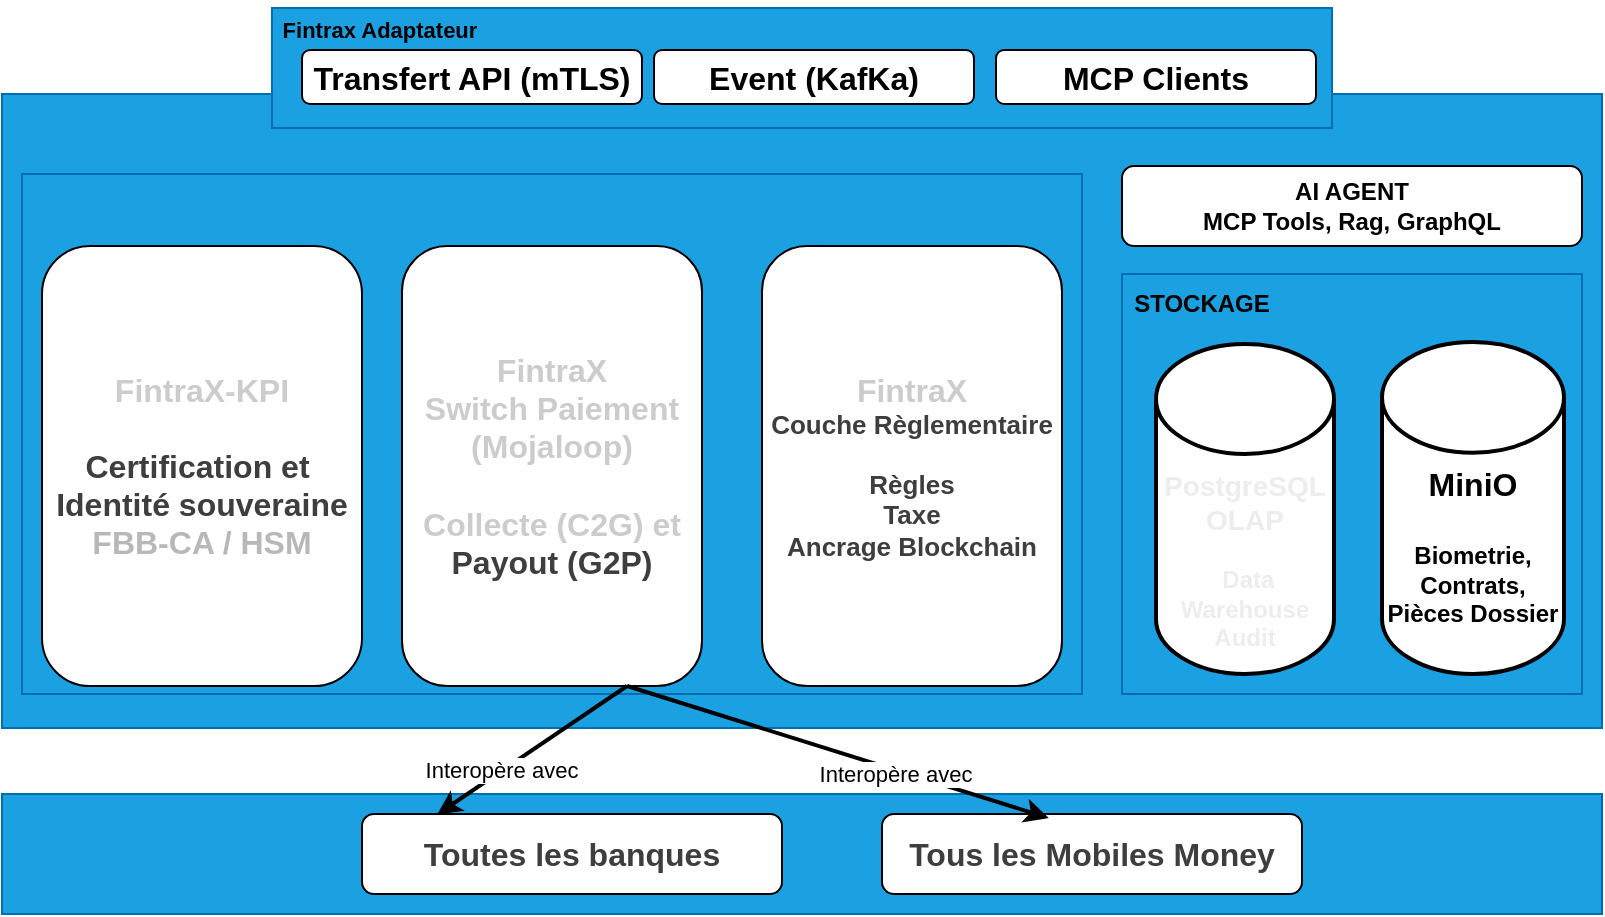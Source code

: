 <mxfile version="28.2.8">
  <diagram name="Page-1" id="pd06vX8_QuLK6uD4RIAm">
    <mxGraphModel dx="1158" dy="692" grid="1" gridSize="10" guides="1" tooltips="1" connect="1" arrows="1" fold="1" page="1" pageScale="1" pageWidth="827" pageHeight="1169" background="light-dark(#FFFFFF,#FFFFFF)" math="0" shadow="0">
      <root>
        <mxCell id="0" />
        <mxCell id="1" parent="0" />
        <mxCell id="qGJKDMODFNkzlP_5_Htt-1" value="" style="rounded=0;whiteSpace=wrap;html=1;fillColor=light-dark(#1BA1E2,#FFF2CC);fontColor=#ffffff;strokeColor=#006EAF;" parent="1" vertex="1">
          <mxGeometry x="10" y="740" width="800" height="317" as="geometry" />
        </mxCell>
        <mxCell id="qGJKDMODFNkzlP_5_Htt-2" value="" style="rounded=0;whiteSpace=wrap;html=1;fillColor=light-dark(#1BA1E2,#FFF2CC);fontColor=#ffffff;strokeColor=#006EAF;" parent="1" vertex="1">
          <mxGeometry x="10" y="1090" width="800" height="60" as="geometry" />
        </mxCell>
        <mxCell id="qGJKDMODFNkzlP_5_Htt-3" value="" style="rounded=0;whiteSpace=wrap;html=1;fillColor=light-dark(#1BA1E2,#FFE599);fontColor=#ffffff;strokeColor=#006EAF;" parent="1" vertex="1">
          <mxGeometry x="20" y="780" width="530" height="260" as="geometry" />
        </mxCell>
        <mxCell id="qGJKDMODFNkzlP_5_Htt-4" value="" style="rounded=0;whiteSpace=wrap;html=1;fillColor=light-dark(#1BA1E2,#FFE599);fontColor=#ffffff;strokeColor=#006EAF;" parent="1" vertex="1">
          <mxGeometry x="570" y="830" width="230" height="210" as="geometry" />
        </mxCell>
        <mxCell id="qGJKDMODFNkzlP_5_Htt-5" value="&lt;font style=&quot;color: light-dark(rgb(0, 0, 0), rgb(0, 0, 0));&quot;&gt;STOCKAGE&lt;/font&gt;" style="text;html=1;whiteSpace=wrap;strokeColor=none;fillColor=none;align=center;verticalAlign=middle;rounded=0;fontStyle=1" parent="1" vertex="1">
          <mxGeometry x="580" y="840" width="60" height="10" as="geometry" />
        </mxCell>
        <mxCell id="qGJKDMODFNkzlP_5_Htt-8" value="&lt;b&gt;&lt;font style=&quot;color: light-dark(rgb(0, 0, 0), rgb(16, 16, 16));&quot;&gt;AI AGENT&lt;br&gt;MCP Tools, Rag, GraphQL&lt;/font&gt;&lt;/b&gt;" style="rounded=1;whiteSpace=wrap;html=1;fillColor=light-dark(#FFFFFF,#FFD966);" parent="1" vertex="1">
          <mxGeometry x="570" y="776" width="230" height="40" as="geometry" />
        </mxCell>
        <mxCell id="qGJKDMODFNkzlP_5_Htt-10" value="&lt;font face=&quot;trebuchet ms, verdana, arial, sans-serif&quot; color=&quot;#cccccc&quot;&gt;&lt;span style=&quot;font-size: 16px; text-wrap-mode: nowrap;&quot;&gt;&lt;b&gt;FintraX&lt;/b&gt;&lt;/span&gt;&lt;/font&gt;&lt;div&gt;&lt;font face=&quot;trebuchet ms, verdana, arial, sans-serif&quot; color=&quot;#cccccc&quot;&gt;&lt;span style=&quot;font-size: 16px; text-wrap-mode: nowrap;&quot;&gt;&lt;b&gt;Switch Paiement&lt;/b&gt;&lt;/span&gt;&lt;/font&gt;&lt;/div&gt;&lt;div&gt;&lt;font face=&quot;trebuchet ms, verdana, arial, sans-serif&quot; color=&quot;#cccccc&quot;&gt;&lt;span style=&quot;font-size: 16px; text-wrap-mode: nowrap;&quot;&gt;&lt;b&gt;(Mojaloop)&lt;/b&gt;&lt;/span&gt;&lt;/font&gt;&lt;/div&gt;&lt;div&gt;&lt;font face=&quot;trebuchet ms, verdana, arial, sans-serif&quot; color=&quot;#cccccc&quot;&gt;&lt;span style=&quot;font-size: 16px; text-wrap-mode: nowrap;&quot;&gt;&lt;b&gt;&lt;br&gt;&lt;/b&gt;&lt;/span&gt;&lt;/font&gt;&lt;/div&gt;&lt;div&gt;&lt;font face=&quot;trebuchet ms, verdana, arial, sans-serif&quot; color=&quot;#cccccc&quot;&gt;&lt;span style=&quot;font-size: 16px; text-wrap-mode: nowrap;&quot;&gt;&lt;b&gt;Collecte (C2G) et&lt;/b&gt;&lt;/span&gt;&lt;/font&gt;&lt;/div&gt;&lt;div&gt;&lt;font face=&quot;trebuchet ms, verdana, arial, sans-serif&quot; color=&quot;#3e3e3e&quot;&gt;&lt;span style=&quot;font-size: 16px; text-wrap-mode: nowrap;&quot;&gt;&lt;b&gt;Payout (G2P)&lt;/b&gt;&lt;/span&gt;&lt;/font&gt;&lt;/div&gt;" style="rounded=1;whiteSpace=wrap;html=1;fillColor=light-dark(#FFFFFF,#FFD966);" parent="1" vertex="1">
          <mxGeometry x="210" y="816" width="150" height="220" as="geometry" />
        </mxCell>
        <mxCell id="qGJKDMODFNkzlP_5_Htt-11" value="&lt;font face=&quot;trebuchet ms, verdana, arial, sans-serif&quot; color=&quot;#cccccc&quot;&gt;&lt;span style=&quot;font-size: 16px; text-wrap-mode: nowrap;&quot;&gt;&lt;b&gt;FintraX&lt;/b&gt;&lt;/span&gt;&lt;/font&gt;&lt;div&gt;&lt;font style=&quot;&quot; face=&quot;trebuchet ms, verdana, arial, sans-serif&quot; color=&quot;#3e3e3e&quot;&gt;&lt;b style=&quot;font-size: 13px; text-wrap-mode: nowrap;&quot;&gt;Couche Règlementaire&lt;/b&gt;&lt;br&gt;&lt;br&gt;&lt;span style=&quot;font-size: 13px; text-wrap-mode: nowrap;&quot;&gt;&lt;b&gt;Règles&lt;/b&gt;&lt;/span&gt;&lt;/font&gt;&lt;/div&gt;&lt;div&gt;&lt;font style=&quot;&quot; face=&quot;trebuchet ms, verdana, arial, sans-serif&quot; color=&quot;#3e3e3e&quot;&gt;&lt;span style=&quot;font-size: 13px; text-wrap-mode: nowrap;&quot;&gt;&lt;b&gt;Taxe&lt;/b&gt;&lt;/span&gt;&lt;/font&gt;&lt;/div&gt;&lt;div&gt;&lt;font style=&quot;&quot; face=&quot;trebuchet ms, verdana, arial, sans-serif&quot; color=&quot;#3e3e3e&quot;&gt;&lt;span style=&quot;font-size: 13px; text-wrap-mode: nowrap;&quot;&gt;&lt;b&gt;Ancrage Blockchain&lt;/b&gt;&lt;/span&gt;&lt;/font&gt;&lt;/div&gt;" style="rounded=1;whiteSpace=wrap;html=1;fillColor=light-dark(#FFFFFF,#FFD966);" parent="1" vertex="1">
          <mxGeometry x="390" y="816" width="150" height="220" as="geometry" />
        </mxCell>
        <mxCell id="qGJKDMODFNkzlP_5_Htt-12" value="&lt;font face=&quot;trebuchet ms, verdana, arial, sans-serif&quot; color=&quot;#cccccc&quot;&gt;&lt;span style=&quot;font-size: 16px; text-wrap-mode: nowrap;&quot;&gt;&lt;b&gt;FintraX-KPI&lt;/b&gt;&lt;/span&gt;&lt;/font&gt;&lt;div&gt;&lt;font face=&quot;trebuchet ms, verdana, arial, sans-serif&quot; color=&quot;#3e3e3e&quot;&gt;&lt;span style=&quot;font-size: 16px; text-wrap-mode: nowrap;&quot;&gt;&lt;b&gt;&lt;br&gt;&lt;/b&gt;&lt;/span&gt;&lt;/font&gt;&lt;div&gt;&lt;font face=&quot;trebuchet ms, verdana, arial, sans-serif&quot; color=&quot;#3e3e3e&quot;&gt;&lt;span style=&quot;font-size: 16px; text-wrap-mode: nowrap;&quot;&gt;&lt;b&gt;Certification et&amp;nbsp;&lt;/b&gt;&lt;/span&gt;&lt;/font&gt;&lt;/div&gt;&lt;div&gt;&lt;font face=&quot;trebuchet ms, verdana, arial, sans-serif&quot; color=&quot;#3e3e3e&quot;&gt;&lt;span style=&quot;font-size: 16px; text-wrap-mode: nowrap;&quot;&gt;&lt;b&gt;Identité souveraine&lt;/b&gt;&lt;/span&gt;&lt;/font&gt;&lt;/div&gt;&lt;/div&gt;&lt;div&gt;&lt;font face=&quot;trebuchet ms, verdana, arial, sans-serif&quot;&gt;&lt;font color=&quot;#b8b8b8&quot;&gt;&lt;span style=&quot;font-size: 16px; text-wrap-mode: nowrap;&quot;&gt;&lt;b&gt;FBB-CA / HSM&lt;/b&gt;&lt;/span&gt;&lt;/font&gt;&lt;/font&gt;&lt;/div&gt;" style="rounded=1;whiteSpace=wrap;html=1;fillColor=light-dark(#FFFFFF,#FFD966);" parent="1" vertex="1">
          <mxGeometry x="30" y="816" width="160" height="220" as="geometry" />
        </mxCell>
        <mxCell id="h6MSf3RvYbGWdEoYm4mV-2" value="&lt;div&gt;&lt;font style=&quot;font-size: 14px;&quot;&gt;&lt;br&gt;&lt;/font&gt;&lt;/div&gt;&lt;div&gt;&lt;font style=&quot;font-size: 14px;&quot;&gt;&lt;br&gt;&lt;/font&gt;&lt;/div&gt;&lt;font style=&quot;font-size: 14px;&quot; color=&quot;#ededed&quot;&gt;&lt;b style=&quot;&quot;&gt;&lt;div&gt;&lt;font color=&quot;#ededed&quot;&gt;&lt;b style=&quot;&quot;&gt;&lt;br&gt;&lt;/b&gt;&lt;/font&gt;&lt;/div&gt;PostgreSQL&lt;/b&gt;&lt;/font&gt;&lt;div&gt;&lt;font style=&quot;font-size: 14px;&quot; color=&quot;#ededed&quot;&gt;&lt;b style=&quot;&quot;&gt;OLAP&lt;/b&gt;&lt;/font&gt;&lt;div&gt;&lt;br&gt;&lt;/div&gt;&lt;div&gt;&lt;font color=&quot;#ededed&quot;&gt;&lt;b&gt;&amp;nbsp;Data Warehouse&lt;/b&gt;&lt;/font&gt;&lt;/div&gt;&lt;div&gt;&lt;font color=&quot;#ededed&quot;&gt;&lt;b&gt;Audit&lt;/b&gt;&lt;/font&gt;&lt;/div&gt;&lt;/div&gt;" style="strokeWidth=2;html=1;shape=mxgraph.flowchart.database;whiteSpace=wrap;fillColor=light-dark(#FFFFFF,#FFD966);" vertex="1" parent="1">
          <mxGeometry x="587" y="865" width="89" height="165" as="geometry" />
        </mxCell>
        <mxCell id="h6MSf3RvYbGWdEoYm4mV-3" value="&lt;div&gt;&lt;font style=&quot;font-size: 16px; color: light-dark(rgb(0, 0, 0), rgb(0, 0, 0));&quot;&gt;&lt;b style=&quot;&quot;&gt;&lt;br&gt;&lt;/b&gt;&lt;/font&gt;&lt;/div&gt;&lt;font style=&quot;font-size: 16px; color: light-dark(rgb(0, 0, 0), rgb(0, 0, 0));&quot;&gt;&lt;b style=&quot;&quot;&gt;&lt;div&gt;&lt;font style=&quot;font-size: 16px;&quot;&gt;&lt;b style=&quot;&quot;&gt;&lt;br&gt;&lt;/b&gt;&lt;/font&gt;&lt;/div&gt;MiniO&lt;/b&gt;&lt;/font&gt;&lt;div&gt;&lt;font style=&quot;font-size: 16px; color: light-dark(rgb(0, 0, 0), rgb(0, 0, 0));&quot;&gt;&lt;b style=&quot;&quot;&gt;&lt;br&gt;&lt;/b&gt;&lt;/font&gt;&lt;div&gt;&lt;font style=&quot;color: light-dark(rgb(0, 0, 0), rgb(0, 0, 0));&quot;&gt;&lt;b&gt;Biometrie, Contrats, Pièces Dossier&lt;/b&gt;&lt;/font&gt;&lt;/div&gt;&lt;/div&gt;" style="strokeWidth=2;html=1;shape=mxgraph.flowchart.database;whiteSpace=wrap;fillColor=light-dark(#FFFFFF,#FFD966);" vertex="1" parent="1">
          <mxGeometry x="700" y="864" width="91" height="166" as="geometry" />
        </mxCell>
        <mxCell id="h6MSf3RvYbGWdEoYm4mV-4" value="&lt;font face=&quot;trebuchet ms, verdana, arial, sans-serif&quot; color=&quot;#3e3e3e&quot;&gt;&lt;span style=&quot;font-size: 16px; text-wrap-mode: nowrap;&quot;&gt;&lt;b&gt;Toutes les banques&lt;/b&gt;&lt;/span&gt;&lt;/font&gt;" style="rounded=1;whiteSpace=wrap;html=1;fillColor=light-dark(#FFFFFF,#FFD966);" vertex="1" parent="1">
          <mxGeometry x="190" y="1100" width="210" height="40" as="geometry" />
        </mxCell>
        <mxCell id="h6MSf3RvYbGWdEoYm4mV-5" value="&lt;font face=&quot;trebuchet ms, verdana, arial, sans-serif&quot; color=&quot;#3e3e3e&quot;&gt;&lt;span style=&quot;font-size: 16px; text-wrap-mode: nowrap;&quot;&gt;&lt;b&gt;Tous les Mobiles Money&lt;/b&gt;&lt;/span&gt;&lt;/font&gt;" style="rounded=1;whiteSpace=wrap;html=1;fillColor=light-dark(#FFFFFF,#FFD966);" vertex="1" parent="1">
          <mxGeometry x="450" y="1100" width="210" height="40" as="geometry" />
        </mxCell>
        <mxCell id="h6MSf3RvYbGWdEoYm4mV-7" style="shape=connector;rounded=0;orthogonalLoop=1;jettySize=auto;html=1;exitX=0.75;exitY=1;exitDx=0;exitDy=0;entryX=0.179;entryY=0.006;entryDx=0;entryDy=0;entryPerimeter=0;strokeColor=light-dark(#000000,#000000);strokeWidth=2;align=center;verticalAlign=middle;fontFamily=Helvetica;fontSize=11;fontColor=default;labelBackgroundColor=default;endArrow=classic;" edge="1" parent="1" source="qGJKDMODFNkzlP_5_Htt-10" target="h6MSf3RvYbGWdEoYm4mV-4">
          <mxGeometry relative="1" as="geometry" />
        </mxCell>
        <mxCell id="h6MSf3RvYbGWdEoYm4mV-8" style="shape=connector;rounded=0;orthogonalLoop=1;jettySize=auto;html=1;exitX=0.75;exitY=1;exitDx=0;exitDy=0;entryX=0.397;entryY=0.05;entryDx=0;entryDy=0;entryPerimeter=0;strokeColor=light-dark(#000000,#000000);strokeWidth=2;align=center;verticalAlign=middle;fontFamily=Helvetica;fontSize=11;fontColor=default;labelBackgroundColor=default;endArrow=classic;" edge="1" parent="1" source="qGJKDMODFNkzlP_5_Htt-10" target="h6MSf3RvYbGWdEoYm4mV-5">
          <mxGeometry relative="1" as="geometry" />
        </mxCell>
        <mxCell id="h6MSf3RvYbGWdEoYm4mV-9" value="Interopère avec" style="text;html=1;whiteSpace=wrap;strokeColor=none;fillColor=none;align=center;verticalAlign=middle;rounded=0;fontFamily=Helvetica;fontSize=11;fontColor=default;labelBackgroundColor=default;" vertex="1" parent="1">
          <mxGeometry x="210" y="1063" width="100" height="30" as="geometry" />
        </mxCell>
        <mxCell id="h6MSf3RvYbGWdEoYm4mV-10" value="Interopère avec" style="text;html=1;whiteSpace=wrap;strokeColor=none;fillColor=none;align=center;verticalAlign=middle;rounded=0;fontFamily=Helvetica;fontSize=11;fontColor=default;labelBackgroundColor=default;" vertex="1" parent="1">
          <mxGeometry x="407" y="1065" width="100" height="30" as="geometry" />
        </mxCell>
        <mxCell id="h6MSf3RvYbGWdEoYm4mV-14" value="" style="rounded=0;whiteSpace=wrap;html=1;fillColor=light-dark(#1BA1E2,#FFE599);fontColor=#ffffff;strokeColor=#006EAF;" vertex="1" parent="1">
          <mxGeometry x="145" y="697" width="530" height="60" as="geometry" />
        </mxCell>
        <mxCell id="h6MSf3RvYbGWdEoYm4mV-15" value="Fintrax Adaptateur" style="text;html=1;whiteSpace=wrap;strokeColor=none;fillColor=none;align=center;verticalAlign=middle;rounded=0;fontFamily=Helvetica;fontSize=11;fontColor=light-dark(#000000,#000000);labelBackgroundColor=none;fontStyle=1" vertex="1" parent="1">
          <mxGeometry x="144" y="693" width="110" height="30" as="geometry" />
        </mxCell>
        <mxCell id="h6MSf3RvYbGWdEoYm4mV-17" value="&lt;font face=&quot;trebuchet ms, verdana, arial, sans-serif&quot; style=&quot;&quot;&gt;&lt;span style=&quot;font-size: 16px; text-wrap-mode: nowrap;&quot;&gt;&lt;b style=&quot;&quot;&gt;Transfert API (mTLS)&lt;/b&gt;&lt;/span&gt;&lt;/font&gt;" style="rounded=1;whiteSpace=wrap;html=1;fillColor=light-dark(#FFFFFF,#FFD966);fontColor=light-dark(#000000,#000000);textShadow=0;strokeColor=light-dark(#000000,#000000);" vertex="1" parent="1">
          <mxGeometry x="160" y="718" width="170" height="27" as="geometry" />
        </mxCell>
        <mxCell id="h6MSf3RvYbGWdEoYm4mV-18" value="&lt;font style=&quot;color: light-dark(rgb(0, 0, 0), rgb(0, 0, 0));&quot; face=&quot;trebuchet ms, verdana, arial, sans-serif&quot;&gt;&lt;span style=&quot;font-size: 16px; text-wrap-mode: nowrap;&quot;&gt;&lt;b style=&quot;&quot;&gt;Event (KafKa)&lt;/b&gt;&lt;/span&gt;&lt;/font&gt;" style="rounded=1;whiteSpace=wrap;html=1;fillColor=light-dark(#FFFFFF,#FFD966);strokeColor=light-dark(#000000,#000000);" vertex="1" parent="1">
          <mxGeometry x="336" y="718" width="160" height="27" as="geometry" />
        </mxCell>
        <mxCell id="h6MSf3RvYbGWdEoYm4mV-19" value="&lt;font style=&quot;color: light-dark(rgb(0, 0, 0), rgb(0, 0, 0));&quot; face=&quot;trebuchet ms, verdana, arial, sans-serif&quot;&gt;&lt;span style=&quot;font-size: 16px; text-wrap-mode: nowrap;&quot;&gt;&lt;b style=&quot;&quot;&gt;MCP Clients&lt;/b&gt;&lt;/span&gt;&lt;/font&gt;" style="rounded=1;whiteSpace=wrap;html=1;fillColor=light-dark(#FFFFFF,#FFD966);strokeColor=light-dark(#000000,#000000);" vertex="1" parent="1">
          <mxGeometry x="507" y="718" width="160" height="27" as="geometry" />
        </mxCell>
      </root>
    </mxGraphModel>
  </diagram>
</mxfile>
